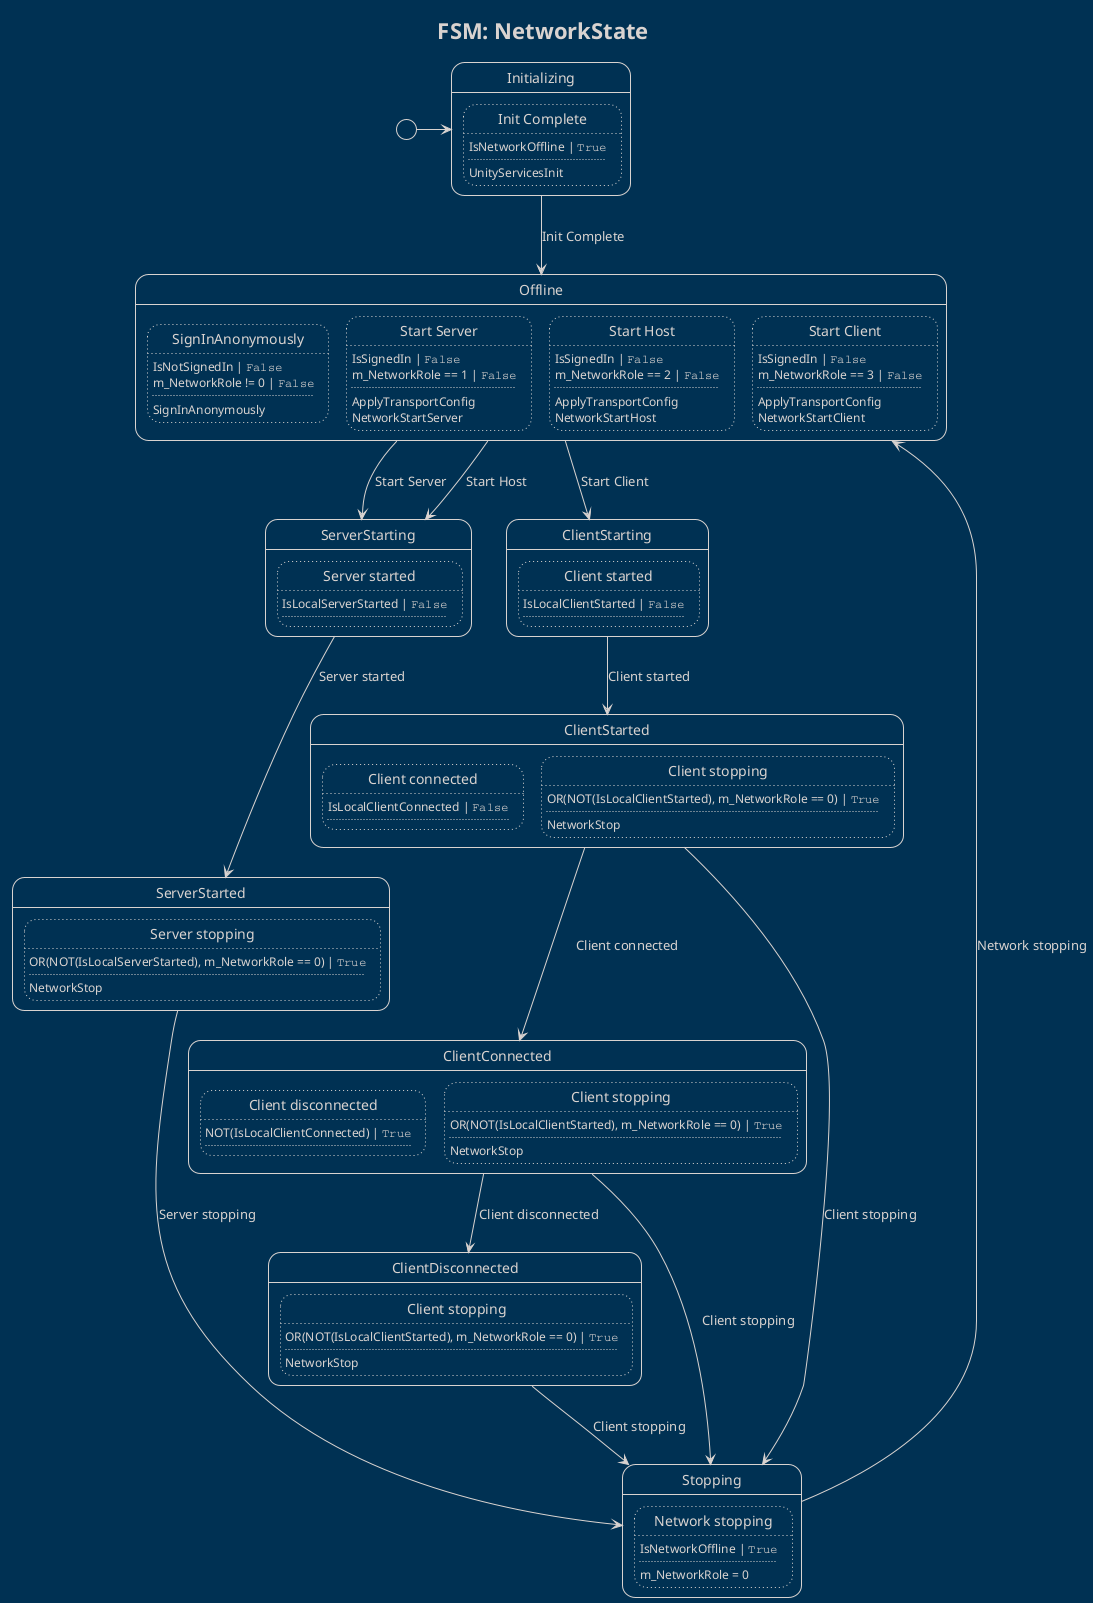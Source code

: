 @startuml

!theme blueprint
hide empty description

title FSM: NetworkState

state "Initializing" as state0
state state0 {
	state "Init Complete" as state0_trans0
	state state0_trans0 #line.dotted {
		state0_trans0 : IsNetworkOffline | ""True""
		state0_trans0 : ....
		state0_trans0 : UnityServicesInit
	}
}
state "Offline" as state1
state state1 {
	state "SignInAnonymously" as state1_trans0
	state state1_trans0 #line.dotted {
		state1_trans0 : IsNotSignedIn | ""False""
		state1_trans0 : m_NetworkRole != 0 | ""False""
		state1_trans0 : ....
		state1_trans0 : SignInAnonymously
	}
	state "Start Server" as state1_trans1
	state state1_trans1 #line.dotted {
		state1_trans1 : IsSignedIn | ""False""
		state1_trans1 : m_NetworkRole == 1 | ""False""
		state1_trans1 : ....
		state1_trans1 : ApplyTransportConfig
		state1_trans1 : NetworkStartServer
	}
	state "Start Host" as state1_trans2
	state state1_trans2 #line.dotted {
		state1_trans2 : IsSignedIn | ""False""
		state1_trans2 : m_NetworkRole == 2 | ""False""
		state1_trans2 : ....
		state1_trans2 : ApplyTransportConfig
		state1_trans2 : NetworkStartHost
	}
	state "Start Client" as state1_trans3
	state state1_trans3 #line.dotted {
		state1_trans3 : IsSignedIn | ""False""
		state1_trans3 : m_NetworkRole == 3 | ""False""
		state1_trans3 : ....
		state1_trans3 : ApplyTransportConfig
		state1_trans3 : NetworkStartClient
	}
}
state "ServerStarting" as state2
state state2 {
	state "Server started" as state2_trans0
	state state2_trans0 #line.dotted {
		state2_trans0 : IsLocalServerStarted | ""False""
		state2_trans0 : ....
	}
}
state "ServerStarted" as state3
state state3 {
	state "Server stopping" as state3_trans0
	state state3_trans0 #line.dotted {
		state3_trans0 : OR(NOT(IsLocalServerStarted), m_NetworkRole == 0) | ""True""
		state3_trans0 : ....
		state3_trans0 : NetworkStop
	}
}
state "ClientStarting" as state4
state state4 {
	state "Client started" as state4_trans0
	state state4_trans0 #line.dotted {
		state4_trans0 : IsLocalClientStarted | ""False""
		state4_trans0 : ....
	}
}
state "ClientStarted" as state5
state state5 {
	state "Client connected" as state5_trans0
	state state5_trans0 #line.dotted {
		state5_trans0 : IsLocalClientConnected | ""False""
		state5_trans0 : ....
	}
	state "Client stopping" as state5_trans1
	state state5_trans1 #line.dotted {
		state5_trans1 : OR(NOT(IsLocalClientStarted), m_NetworkRole == 0) | ""True""
		state5_trans1 : ....
		state5_trans1 : NetworkStop
	}
}
state "ClientConnected" as state6
state state6 {
	state "Client disconnected" as state6_trans0
	state state6_trans0 #line.dotted {
		state6_trans0 : NOT(IsLocalClientConnected) | ""True""
		state6_trans0 : ....
	}
	state "Client stopping" as state6_trans1
	state state6_trans1 #line.dotted {
		state6_trans1 : OR(NOT(IsLocalClientStarted), m_NetworkRole == 0) | ""True""
		state6_trans1 : ....
		state6_trans1 : NetworkStop
	}
}
state "ClientDisconnected" as state7
state state7 {
	state "Client stopping" as state7_trans0
	state state7_trans0 #line.dotted {
		state7_trans0 : OR(NOT(IsLocalClientStarted), m_NetworkRole == 0) | ""True""
		state7_trans0 : ....
		state7_trans0 : NetworkStop
	}
}
state "Stopping" as state8
state state8 {
	state "Network stopping" as state8_trans0
	state state8_trans0 #line.dotted {
		state8_trans0 : IsNetworkOffline | ""True""
		state8_trans0 : ....
		state8_trans0 : m_NetworkRole = 0
	}
}


[*] -> state0
state0 --> state1 : Init Complete
state1 --> state2 : Start Server
state1 --> state2 : Start Host
state1 --> state4 : Start Client
state2 --> state3 : Server started
state3 --> state8 : Server stopping
state4 --> state5 : Client started
state5 --> state6 : Client connected
state5 --> state8 : Client stopping
state6 --> state7 : Client disconnected
state6 --> state8 : Client stopping
state7 --> state8 : Client stopping
state8 --> state1 : Network stopping


@enduml